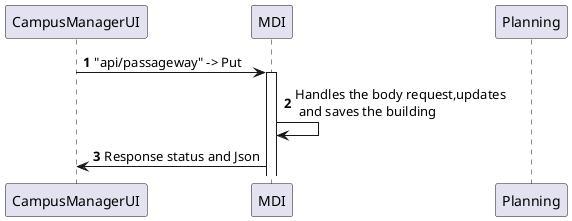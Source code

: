 @startuml
'https://plantuml.com/sequence-diagram

autonumber

CampusManagerUI -> MDI: "api/passageway" -> Put
activate MDI
MDI -> MDI: Handles the body request,updates \n and saves the building
CampusManagerUI <- MDI: Response status and Json
participant  Planning

@enduml
